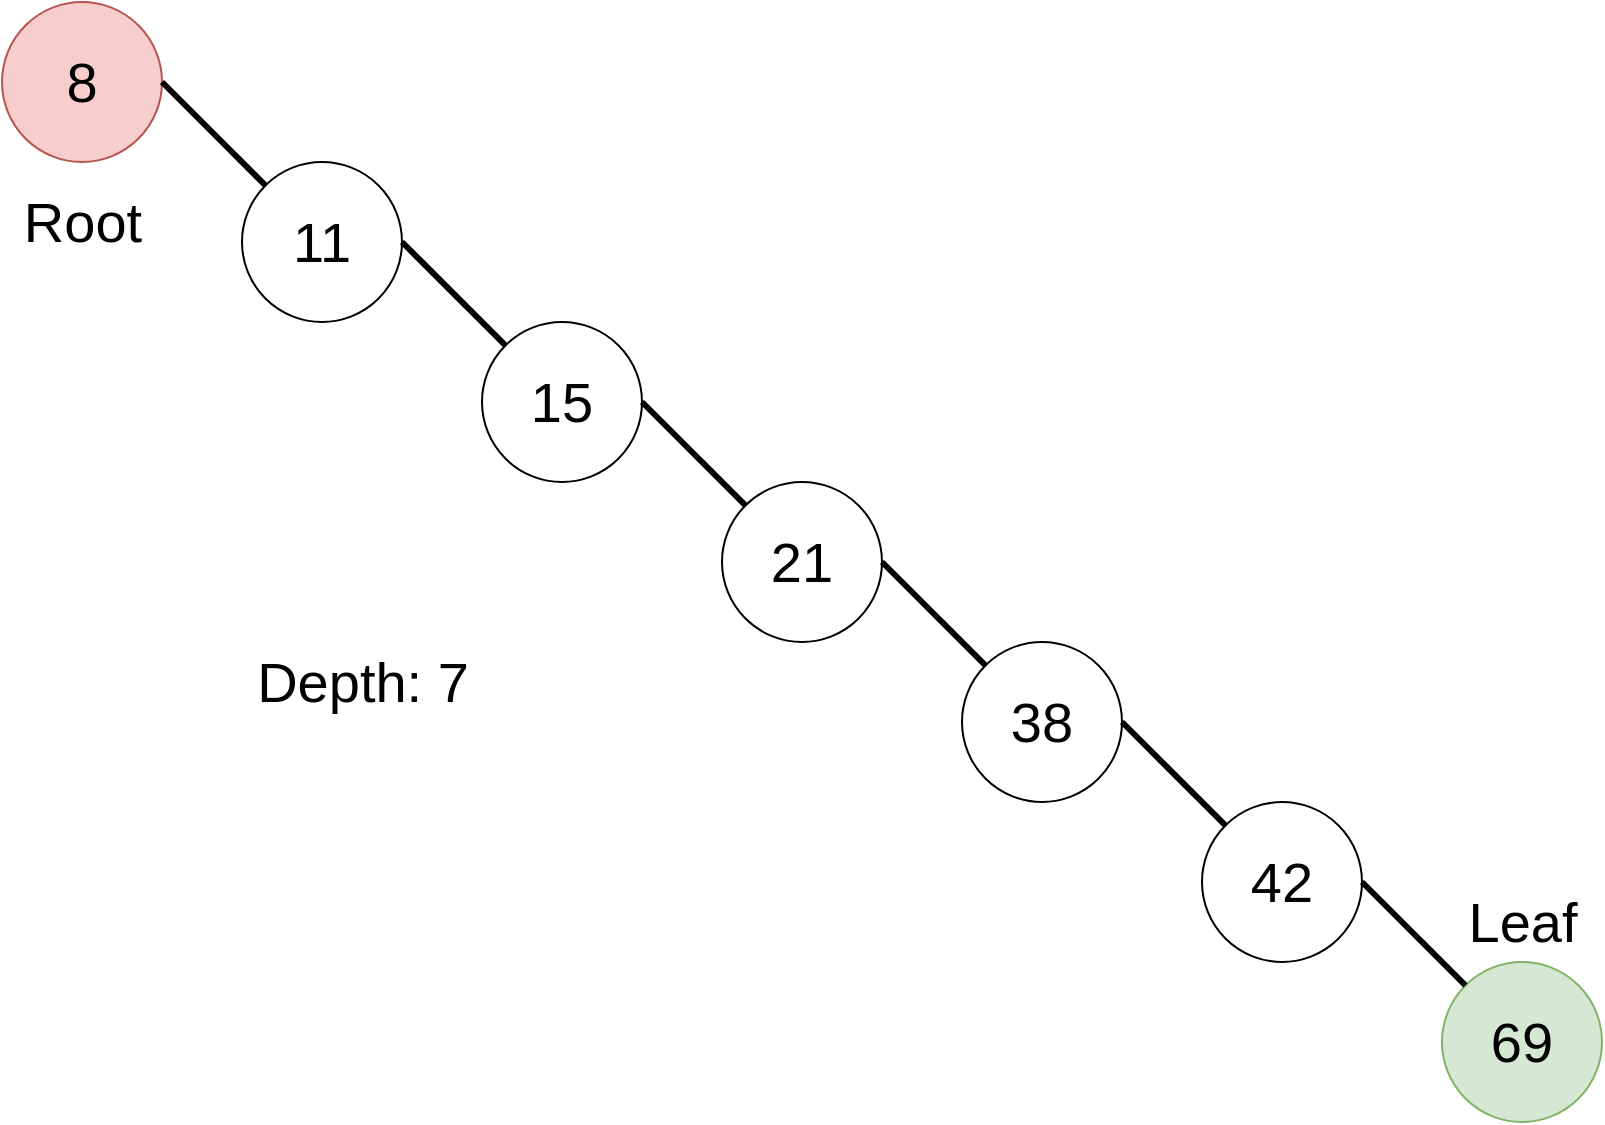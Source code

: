 <mxfile version="17.1.3" type="github">
  <diagram id="Wld0CBpH5eh25WTUf04x" name="Page-1">
    <mxGraphModel dx="1422" dy="760" grid="1" gridSize="10" guides="1" tooltips="1" connect="1" arrows="1" fold="1" page="1" pageScale="1" pageWidth="850" pageHeight="1100" math="0" shadow="0">
      <root>
        <mxCell id="0" />
        <mxCell id="1" parent="0" />
        <mxCell id="rft7p5y9_rTwgYQMziia-1" value="&lt;font style=&quot;font-size: 28px&quot;&gt;8&lt;/font&gt;" style="ellipse;whiteSpace=wrap;html=1;aspect=fixed;fillColor=#f8cecc;strokeColor=#b85450;" vertex="1" parent="1">
          <mxGeometry width="80" height="80" as="geometry" />
        </mxCell>
        <mxCell id="rft7p5y9_rTwgYQMziia-2" value="&lt;font style=&quot;font-size: 28px&quot;&gt;11&lt;/font&gt;" style="ellipse;whiteSpace=wrap;html=1;aspect=fixed;" vertex="1" parent="1">
          <mxGeometry x="120" y="80" width="80" height="80" as="geometry" />
        </mxCell>
        <mxCell id="rft7p5y9_rTwgYQMziia-4" value="&lt;font style=&quot;font-size: 28px&quot;&gt;15&lt;/font&gt;" style="ellipse;whiteSpace=wrap;html=1;aspect=fixed;" vertex="1" parent="1">
          <mxGeometry x="240" y="160" width="80" height="80" as="geometry" />
        </mxCell>
        <mxCell id="rft7p5y9_rTwgYQMziia-6" value="&lt;font style=&quot;font-size: 28px&quot;&gt;21&lt;/font&gt;" style="ellipse;whiteSpace=wrap;html=1;aspect=fixed;" vertex="1" parent="1">
          <mxGeometry x="360" y="240" width="80" height="80" as="geometry" />
        </mxCell>
        <mxCell id="rft7p5y9_rTwgYQMziia-8" value="&lt;font style=&quot;font-size: 28px&quot;&gt;38&lt;/font&gt;" style="ellipse;whiteSpace=wrap;html=1;aspect=fixed;" vertex="1" parent="1">
          <mxGeometry x="480" y="320" width="80" height="80" as="geometry" />
        </mxCell>
        <mxCell id="rft7p5y9_rTwgYQMziia-10" value="&lt;font style=&quot;font-size: 28px&quot;&gt;42&lt;/font&gt;" style="ellipse;whiteSpace=wrap;html=1;aspect=fixed;" vertex="1" parent="1">
          <mxGeometry x="600" y="400" width="80" height="80" as="geometry" />
        </mxCell>
        <mxCell id="rft7p5y9_rTwgYQMziia-12" value="&lt;font style=&quot;font-size: 28px&quot;&gt;69&lt;/font&gt;" style="ellipse;whiteSpace=wrap;html=1;aspect=fixed;fillColor=#d5e8d4;strokeColor=#82b366;" vertex="1" parent="1">
          <mxGeometry x="720" y="480" width="80" height="80" as="geometry" />
        </mxCell>
        <mxCell id="rft7p5y9_rTwgYQMziia-15" value="" style="endArrow=none;html=1;rounded=0;fontSize=28;strokeWidth=3;exitX=0;exitY=0;exitDx=0;exitDy=0;entryX=1;entryY=0.5;entryDx=0;entryDy=0;" edge="1" parent="1" source="rft7p5y9_rTwgYQMziia-2" target="rft7p5y9_rTwgYQMziia-1">
          <mxGeometry width="50" height="50" relative="1" as="geometry">
            <mxPoint x="70" y="110" as="sourcePoint" />
            <mxPoint x="100" y="60" as="targetPoint" />
          </mxGeometry>
        </mxCell>
        <mxCell id="rft7p5y9_rTwgYQMziia-16" value="" style="endArrow=none;html=1;rounded=0;fontSize=28;strokeWidth=3;exitX=0;exitY=0;exitDx=0;exitDy=0;entryX=1;entryY=0.5;entryDx=0;entryDy=0;" edge="1" parent="1">
          <mxGeometry width="50" height="50" relative="1" as="geometry">
            <mxPoint x="251.716" y="171.716" as="sourcePoint" />
            <mxPoint x="200" y="120" as="targetPoint" />
          </mxGeometry>
        </mxCell>
        <mxCell id="rft7p5y9_rTwgYQMziia-17" value="" style="endArrow=none;html=1;rounded=0;fontSize=28;strokeWidth=3;exitX=0;exitY=0;exitDx=0;exitDy=0;entryX=1;entryY=0.5;entryDx=0;entryDy=0;" edge="1" parent="1">
          <mxGeometry width="50" height="50" relative="1" as="geometry">
            <mxPoint x="371.716" y="251.716" as="sourcePoint" />
            <mxPoint x="320" y="200" as="targetPoint" />
          </mxGeometry>
        </mxCell>
        <mxCell id="rft7p5y9_rTwgYQMziia-18" value="" style="endArrow=none;html=1;rounded=0;fontSize=28;strokeWidth=3;exitX=0;exitY=0;exitDx=0;exitDy=0;entryX=1;entryY=0.5;entryDx=0;entryDy=0;" edge="1" parent="1">
          <mxGeometry width="50" height="50" relative="1" as="geometry">
            <mxPoint x="491.716" y="331.716" as="sourcePoint" />
            <mxPoint x="440" y="280" as="targetPoint" />
          </mxGeometry>
        </mxCell>
        <mxCell id="rft7p5y9_rTwgYQMziia-19" value="" style="endArrow=none;html=1;rounded=0;fontSize=28;strokeWidth=3;exitX=0;exitY=0;exitDx=0;exitDy=0;entryX=1;entryY=0.5;entryDx=0;entryDy=0;" edge="1" parent="1">
          <mxGeometry width="50" height="50" relative="1" as="geometry">
            <mxPoint x="611.716" y="411.716" as="sourcePoint" />
            <mxPoint x="560" y="360" as="targetPoint" />
          </mxGeometry>
        </mxCell>
        <mxCell id="rft7p5y9_rTwgYQMziia-20" value="" style="endArrow=none;html=1;rounded=0;fontSize=28;strokeWidth=3;exitX=0;exitY=0;exitDx=0;exitDy=0;entryX=1;entryY=0.5;entryDx=0;entryDy=0;" edge="1" parent="1">
          <mxGeometry width="50" height="50" relative="1" as="geometry">
            <mxPoint x="731.716" y="491.716" as="sourcePoint" />
            <mxPoint x="680" y="440" as="targetPoint" />
          </mxGeometry>
        </mxCell>
        <mxCell id="rft7p5y9_rTwgYQMziia-21" value="Depth: 7" style="text;html=1;align=center;verticalAlign=middle;resizable=0;points=[];autosize=1;strokeColor=none;fillColor=none;fontSize=28;" vertex="1" parent="1">
          <mxGeometry x="120" y="320" width="120" height="40" as="geometry" />
        </mxCell>
        <mxCell id="rft7p5y9_rTwgYQMziia-22" value="&lt;div&gt;Root&lt;/div&gt;" style="text;html=1;align=center;verticalAlign=middle;resizable=0;points=[];autosize=1;strokeColor=none;fillColor=none;fontSize=28;" vertex="1" parent="1">
          <mxGeometry x="5" y="90" width="70" height="40" as="geometry" />
        </mxCell>
        <mxCell id="rft7p5y9_rTwgYQMziia-23" value="Leaf" style="text;html=1;align=center;verticalAlign=middle;resizable=0;points=[];autosize=1;strokeColor=none;fillColor=none;fontSize=28;" vertex="1" parent="1">
          <mxGeometry x="725" y="440" width="70" height="40" as="geometry" />
        </mxCell>
      </root>
    </mxGraphModel>
  </diagram>
</mxfile>
